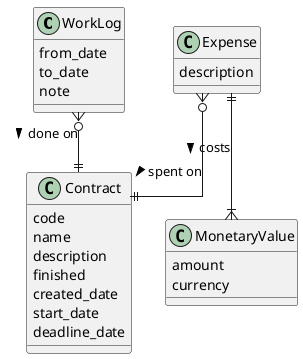 @startuml

skinparam linetype ortho

class WorkLog {
    from_date
    to_date
    note
}
WorkLog }o--|| Contract: done on >

class Contract {
    code
    name
    description
    finished
    created_date
    start_date
    deadline_date
}

class Expense {
    description
}
Expense ||--|{ MonetaryValue: costs >
Expense }o--|| Contract: spent on >

class MonetaryValue {
    amount
    currency
}

@enduml
